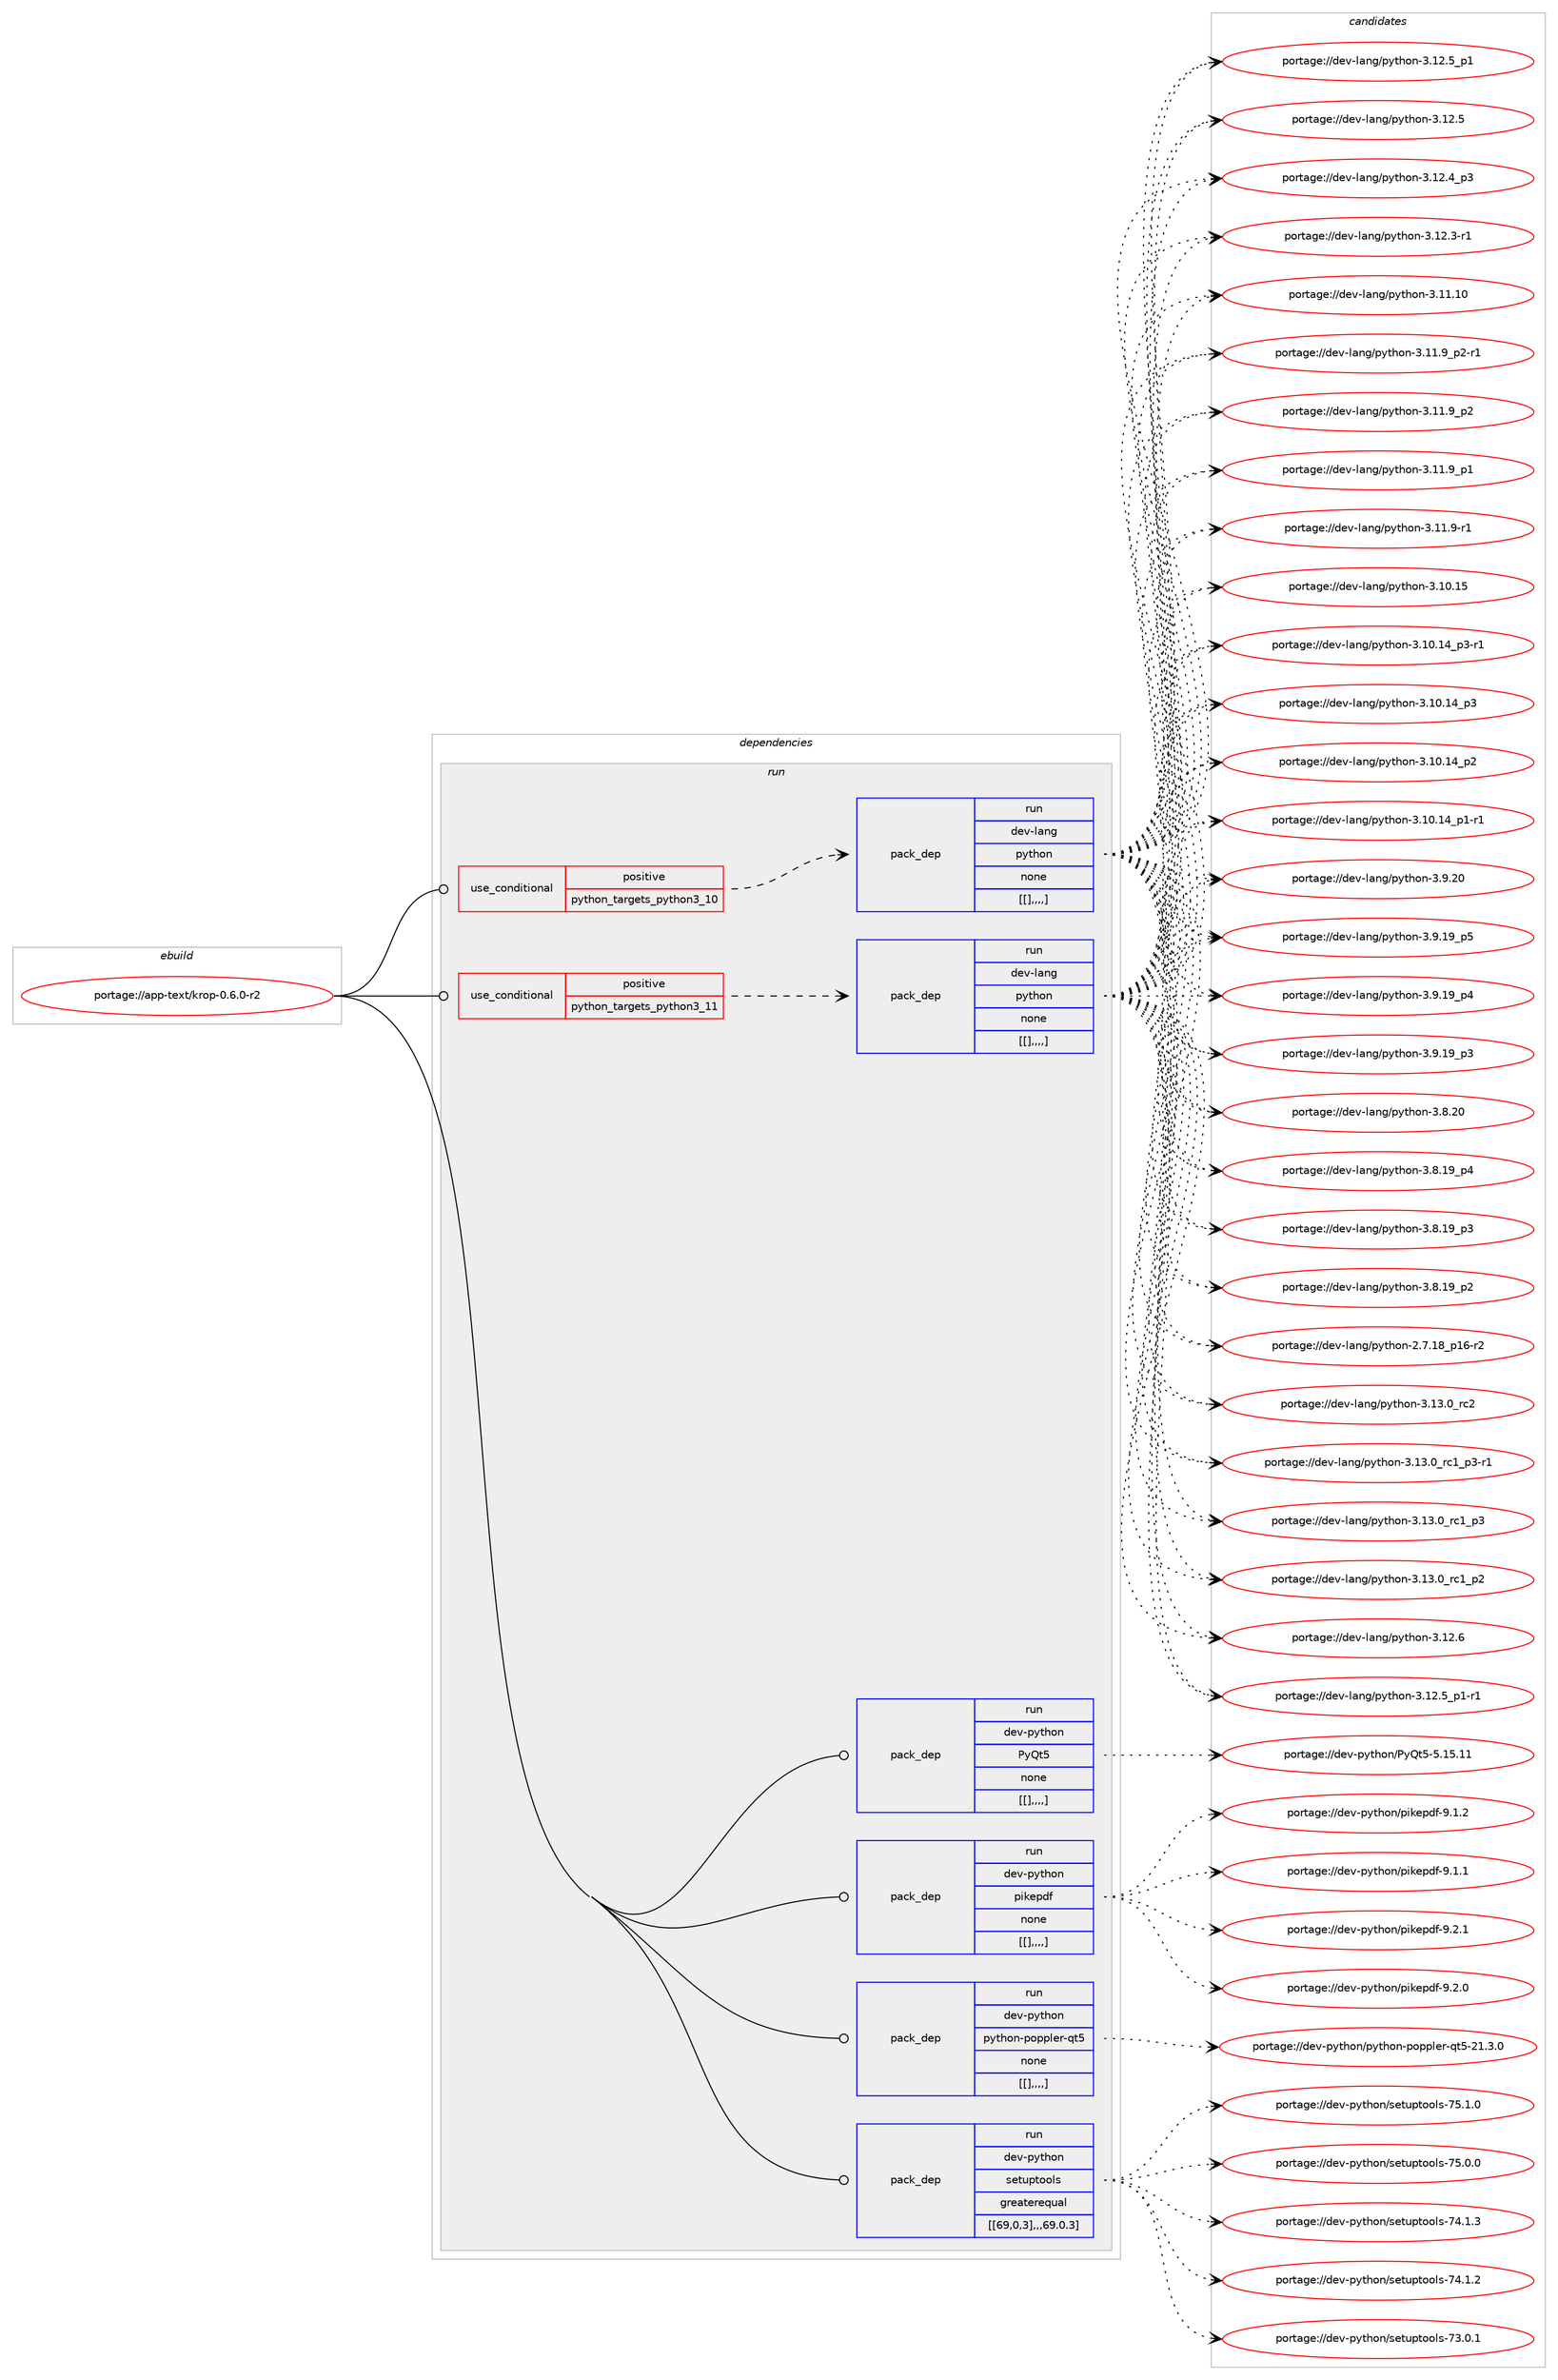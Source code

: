 digraph prolog {

# *************
# Graph options
# *************

newrank=true;
concentrate=true;
compound=true;
graph [rankdir=LR,fontname=Helvetica,fontsize=10,ranksep=1.5];#, ranksep=2.5, nodesep=0.2];
edge  [arrowhead=vee];
node  [fontname=Helvetica,fontsize=10];

# **********
# The ebuild
# **********

subgraph cluster_leftcol {
color=gray;
label=<<i>ebuild</i>>;
id [label="portage://app-text/krop-0.6.0-r2", color=red, width=4, href="../app-text/krop-0.6.0-r2.svg"];
}

# ****************
# The dependencies
# ****************

subgraph cluster_midcol {
color=gray;
label=<<i>dependencies</i>>;
subgraph cluster_compile {
fillcolor="#eeeeee";
style=filled;
label=<<i>compile</i>>;
}
subgraph cluster_compileandrun {
fillcolor="#eeeeee";
style=filled;
label=<<i>compile and run</i>>;
}
subgraph cluster_run {
fillcolor="#eeeeee";
style=filled;
label=<<i>run</i>>;
subgraph cond15357 {
dependency56280 [label=<<TABLE BORDER="0" CELLBORDER="1" CELLSPACING="0" CELLPADDING="4"><TR><TD ROWSPAN="3" CELLPADDING="10">use_conditional</TD></TR><TR><TD>positive</TD></TR><TR><TD>python_targets_python3_10</TD></TR></TABLE>>, shape=none, color=red];
subgraph pack40427 {
dependency56281 [label=<<TABLE BORDER="0" CELLBORDER="1" CELLSPACING="0" CELLPADDING="4" WIDTH="220"><TR><TD ROWSPAN="6" CELLPADDING="30">pack_dep</TD></TR><TR><TD WIDTH="110">run</TD></TR><TR><TD>dev-lang</TD></TR><TR><TD>python</TD></TR><TR><TD>none</TD></TR><TR><TD>[[],,,,]</TD></TR></TABLE>>, shape=none, color=blue];
}
dependency56280:e -> dependency56281:w [weight=20,style="dashed",arrowhead="vee"];
}
id:e -> dependency56280:w [weight=20,style="solid",arrowhead="odot"];
subgraph cond15358 {
dependency56282 [label=<<TABLE BORDER="0" CELLBORDER="1" CELLSPACING="0" CELLPADDING="4"><TR><TD ROWSPAN="3" CELLPADDING="10">use_conditional</TD></TR><TR><TD>positive</TD></TR><TR><TD>python_targets_python3_11</TD></TR></TABLE>>, shape=none, color=red];
subgraph pack40428 {
dependency56283 [label=<<TABLE BORDER="0" CELLBORDER="1" CELLSPACING="0" CELLPADDING="4" WIDTH="220"><TR><TD ROWSPAN="6" CELLPADDING="30">pack_dep</TD></TR><TR><TD WIDTH="110">run</TD></TR><TR><TD>dev-lang</TD></TR><TR><TD>python</TD></TR><TR><TD>none</TD></TR><TR><TD>[[],,,,]</TD></TR></TABLE>>, shape=none, color=blue];
}
dependency56282:e -> dependency56283:w [weight=20,style="dashed",arrowhead="vee"];
}
id:e -> dependency56282:w [weight=20,style="solid",arrowhead="odot"];
subgraph pack40429 {
dependency56284 [label=<<TABLE BORDER="0" CELLBORDER="1" CELLSPACING="0" CELLPADDING="4" WIDTH="220"><TR><TD ROWSPAN="6" CELLPADDING="30">pack_dep</TD></TR><TR><TD WIDTH="110">run</TD></TR><TR><TD>dev-python</TD></TR><TR><TD>PyQt5</TD></TR><TR><TD>none</TD></TR><TR><TD>[[],,,,]</TD></TR></TABLE>>, shape=none, color=blue];
}
id:e -> dependency56284:w [weight=20,style="solid",arrowhead="odot"];
subgraph pack40430 {
dependency56285 [label=<<TABLE BORDER="0" CELLBORDER="1" CELLSPACING="0" CELLPADDING="4" WIDTH="220"><TR><TD ROWSPAN="6" CELLPADDING="30">pack_dep</TD></TR><TR><TD WIDTH="110">run</TD></TR><TR><TD>dev-python</TD></TR><TR><TD>pikepdf</TD></TR><TR><TD>none</TD></TR><TR><TD>[[],,,,]</TD></TR></TABLE>>, shape=none, color=blue];
}
id:e -> dependency56285:w [weight=20,style="solid",arrowhead="odot"];
subgraph pack40431 {
dependency56286 [label=<<TABLE BORDER="0" CELLBORDER="1" CELLSPACING="0" CELLPADDING="4" WIDTH="220"><TR><TD ROWSPAN="6" CELLPADDING="30">pack_dep</TD></TR><TR><TD WIDTH="110">run</TD></TR><TR><TD>dev-python</TD></TR><TR><TD>python-poppler-qt5</TD></TR><TR><TD>none</TD></TR><TR><TD>[[],,,,]</TD></TR></TABLE>>, shape=none, color=blue];
}
id:e -> dependency56286:w [weight=20,style="solid",arrowhead="odot"];
subgraph pack40432 {
dependency56287 [label=<<TABLE BORDER="0" CELLBORDER="1" CELLSPACING="0" CELLPADDING="4" WIDTH="220"><TR><TD ROWSPAN="6" CELLPADDING="30">pack_dep</TD></TR><TR><TD WIDTH="110">run</TD></TR><TR><TD>dev-python</TD></TR><TR><TD>setuptools</TD></TR><TR><TD>greaterequal</TD></TR><TR><TD>[[69,0,3],,,69.0.3]</TD></TR></TABLE>>, shape=none, color=blue];
}
id:e -> dependency56287:w [weight=20,style="solid",arrowhead="odot"];
}
}

# **************
# The candidates
# **************

subgraph cluster_choices {
rank=same;
color=gray;
label=<<i>candidates</i>>;

subgraph choice40427 {
color=black;
nodesep=1;
choice10010111845108971101034711212111610411111045514649514648951149950 [label="portage://dev-lang/python-3.13.0_rc2", color=red, width=4,href="../dev-lang/python-3.13.0_rc2.svg"];
choice1001011184510897110103471121211161041111104551464951464895114994995112514511449 [label="portage://dev-lang/python-3.13.0_rc1_p3-r1", color=red, width=4,href="../dev-lang/python-3.13.0_rc1_p3-r1.svg"];
choice100101118451089711010347112121116104111110455146495146489511499499511251 [label="portage://dev-lang/python-3.13.0_rc1_p3", color=red, width=4,href="../dev-lang/python-3.13.0_rc1_p3.svg"];
choice100101118451089711010347112121116104111110455146495146489511499499511250 [label="portage://dev-lang/python-3.13.0_rc1_p2", color=red, width=4,href="../dev-lang/python-3.13.0_rc1_p2.svg"];
choice10010111845108971101034711212111610411111045514649504654 [label="portage://dev-lang/python-3.12.6", color=red, width=4,href="../dev-lang/python-3.12.6.svg"];
choice1001011184510897110103471121211161041111104551464950465395112494511449 [label="portage://dev-lang/python-3.12.5_p1-r1", color=red, width=4,href="../dev-lang/python-3.12.5_p1-r1.svg"];
choice100101118451089711010347112121116104111110455146495046539511249 [label="portage://dev-lang/python-3.12.5_p1", color=red, width=4,href="../dev-lang/python-3.12.5_p1.svg"];
choice10010111845108971101034711212111610411111045514649504653 [label="portage://dev-lang/python-3.12.5", color=red, width=4,href="../dev-lang/python-3.12.5.svg"];
choice100101118451089711010347112121116104111110455146495046529511251 [label="portage://dev-lang/python-3.12.4_p3", color=red, width=4,href="../dev-lang/python-3.12.4_p3.svg"];
choice100101118451089711010347112121116104111110455146495046514511449 [label="portage://dev-lang/python-3.12.3-r1", color=red, width=4,href="../dev-lang/python-3.12.3-r1.svg"];
choice1001011184510897110103471121211161041111104551464949464948 [label="portage://dev-lang/python-3.11.10", color=red, width=4,href="../dev-lang/python-3.11.10.svg"];
choice1001011184510897110103471121211161041111104551464949465795112504511449 [label="portage://dev-lang/python-3.11.9_p2-r1", color=red, width=4,href="../dev-lang/python-3.11.9_p2-r1.svg"];
choice100101118451089711010347112121116104111110455146494946579511250 [label="portage://dev-lang/python-3.11.9_p2", color=red, width=4,href="../dev-lang/python-3.11.9_p2.svg"];
choice100101118451089711010347112121116104111110455146494946579511249 [label="portage://dev-lang/python-3.11.9_p1", color=red, width=4,href="../dev-lang/python-3.11.9_p1.svg"];
choice100101118451089711010347112121116104111110455146494946574511449 [label="portage://dev-lang/python-3.11.9-r1", color=red, width=4,href="../dev-lang/python-3.11.9-r1.svg"];
choice1001011184510897110103471121211161041111104551464948464953 [label="portage://dev-lang/python-3.10.15", color=red, width=4,href="../dev-lang/python-3.10.15.svg"];
choice100101118451089711010347112121116104111110455146494846495295112514511449 [label="portage://dev-lang/python-3.10.14_p3-r1", color=red, width=4,href="../dev-lang/python-3.10.14_p3-r1.svg"];
choice10010111845108971101034711212111610411111045514649484649529511251 [label="portage://dev-lang/python-3.10.14_p3", color=red, width=4,href="../dev-lang/python-3.10.14_p3.svg"];
choice10010111845108971101034711212111610411111045514649484649529511250 [label="portage://dev-lang/python-3.10.14_p2", color=red, width=4,href="../dev-lang/python-3.10.14_p2.svg"];
choice100101118451089711010347112121116104111110455146494846495295112494511449 [label="portage://dev-lang/python-3.10.14_p1-r1", color=red, width=4,href="../dev-lang/python-3.10.14_p1-r1.svg"];
choice10010111845108971101034711212111610411111045514657465048 [label="portage://dev-lang/python-3.9.20", color=red, width=4,href="../dev-lang/python-3.9.20.svg"];
choice100101118451089711010347112121116104111110455146574649579511253 [label="portage://dev-lang/python-3.9.19_p5", color=red, width=4,href="../dev-lang/python-3.9.19_p5.svg"];
choice100101118451089711010347112121116104111110455146574649579511252 [label="portage://dev-lang/python-3.9.19_p4", color=red, width=4,href="../dev-lang/python-3.9.19_p4.svg"];
choice100101118451089711010347112121116104111110455146574649579511251 [label="portage://dev-lang/python-3.9.19_p3", color=red, width=4,href="../dev-lang/python-3.9.19_p3.svg"];
choice10010111845108971101034711212111610411111045514656465048 [label="portage://dev-lang/python-3.8.20", color=red, width=4,href="../dev-lang/python-3.8.20.svg"];
choice100101118451089711010347112121116104111110455146564649579511252 [label="portage://dev-lang/python-3.8.19_p4", color=red, width=4,href="../dev-lang/python-3.8.19_p4.svg"];
choice100101118451089711010347112121116104111110455146564649579511251 [label="portage://dev-lang/python-3.8.19_p3", color=red, width=4,href="../dev-lang/python-3.8.19_p3.svg"];
choice100101118451089711010347112121116104111110455146564649579511250 [label="portage://dev-lang/python-3.8.19_p2", color=red, width=4,href="../dev-lang/python-3.8.19_p2.svg"];
choice100101118451089711010347112121116104111110455046554649569511249544511450 [label="portage://dev-lang/python-2.7.18_p16-r2", color=red, width=4,href="../dev-lang/python-2.7.18_p16-r2.svg"];
dependency56281:e -> choice10010111845108971101034711212111610411111045514649514648951149950:w [style=dotted,weight="100"];
dependency56281:e -> choice1001011184510897110103471121211161041111104551464951464895114994995112514511449:w [style=dotted,weight="100"];
dependency56281:e -> choice100101118451089711010347112121116104111110455146495146489511499499511251:w [style=dotted,weight="100"];
dependency56281:e -> choice100101118451089711010347112121116104111110455146495146489511499499511250:w [style=dotted,weight="100"];
dependency56281:e -> choice10010111845108971101034711212111610411111045514649504654:w [style=dotted,weight="100"];
dependency56281:e -> choice1001011184510897110103471121211161041111104551464950465395112494511449:w [style=dotted,weight="100"];
dependency56281:e -> choice100101118451089711010347112121116104111110455146495046539511249:w [style=dotted,weight="100"];
dependency56281:e -> choice10010111845108971101034711212111610411111045514649504653:w [style=dotted,weight="100"];
dependency56281:e -> choice100101118451089711010347112121116104111110455146495046529511251:w [style=dotted,weight="100"];
dependency56281:e -> choice100101118451089711010347112121116104111110455146495046514511449:w [style=dotted,weight="100"];
dependency56281:e -> choice1001011184510897110103471121211161041111104551464949464948:w [style=dotted,weight="100"];
dependency56281:e -> choice1001011184510897110103471121211161041111104551464949465795112504511449:w [style=dotted,weight="100"];
dependency56281:e -> choice100101118451089711010347112121116104111110455146494946579511250:w [style=dotted,weight="100"];
dependency56281:e -> choice100101118451089711010347112121116104111110455146494946579511249:w [style=dotted,weight="100"];
dependency56281:e -> choice100101118451089711010347112121116104111110455146494946574511449:w [style=dotted,weight="100"];
dependency56281:e -> choice1001011184510897110103471121211161041111104551464948464953:w [style=dotted,weight="100"];
dependency56281:e -> choice100101118451089711010347112121116104111110455146494846495295112514511449:w [style=dotted,weight="100"];
dependency56281:e -> choice10010111845108971101034711212111610411111045514649484649529511251:w [style=dotted,weight="100"];
dependency56281:e -> choice10010111845108971101034711212111610411111045514649484649529511250:w [style=dotted,weight="100"];
dependency56281:e -> choice100101118451089711010347112121116104111110455146494846495295112494511449:w [style=dotted,weight="100"];
dependency56281:e -> choice10010111845108971101034711212111610411111045514657465048:w [style=dotted,weight="100"];
dependency56281:e -> choice100101118451089711010347112121116104111110455146574649579511253:w [style=dotted,weight="100"];
dependency56281:e -> choice100101118451089711010347112121116104111110455146574649579511252:w [style=dotted,weight="100"];
dependency56281:e -> choice100101118451089711010347112121116104111110455146574649579511251:w [style=dotted,weight="100"];
dependency56281:e -> choice10010111845108971101034711212111610411111045514656465048:w [style=dotted,weight="100"];
dependency56281:e -> choice100101118451089711010347112121116104111110455146564649579511252:w [style=dotted,weight="100"];
dependency56281:e -> choice100101118451089711010347112121116104111110455146564649579511251:w [style=dotted,weight="100"];
dependency56281:e -> choice100101118451089711010347112121116104111110455146564649579511250:w [style=dotted,weight="100"];
dependency56281:e -> choice100101118451089711010347112121116104111110455046554649569511249544511450:w [style=dotted,weight="100"];
}
subgraph choice40428 {
color=black;
nodesep=1;
choice10010111845108971101034711212111610411111045514649514648951149950 [label="portage://dev-lang/python-3.13.0_rc2", color=red, width=4,href="../dev-lang/python-3.13.0_rc2.svg"];
choice1001011184510897110103471121211161041111104551464951464895114994995112514511449 [label="portage://dev-lang/python-3.13.0_rc1_p3-r1", color=red, width=4,href="../dev-lang/python-3.13.0_rc1_p3-r1.svg"];
choice100101118451089711010347112121116104111110455146495146489511499499511251 [label="portage://dev-lang/python-3.13.0_rc1_p3", color=red, width=4,href="../dev-lang/python-3.13.0_rc1_p3.svg"];
choice100101118451089711010347112121116104111110455146495146489511499499511250 [label="portage://dev-lang/python-3.13.0_rc1_p2", color=red, width=4,href="../dev-lang/python-3.13.0_rc1_p2.svg"];
choice10010111845108971101034711212111610411111045514649504654 [label="portage://dev-lang/python-3.12.6", color=red, width=4,href="../dev-lang/python-3.12.6.svg"];
choice1001011184510897110103471121211161041111104551464950465395112494511449 [label="portage://dev-lang/python-3.12.5_p1-r1", color=red, width=4,href="../dev-lang/python-3.12.5_p1-r1.svg"];
choice100101118451089711010347112121116104111110455146495046539511249 [label="portage://dev-lang/python-3.12.5_p1", color=red, width=4,href="../dev-lang/python-3.12.5_p1.svg"];
choice10010111845108971101034711212111610411111045514649504653 [label="portage://dev-lang/python-3.12.5", color=red, width=4,href="../dev-lang/python-3.12.5.svg"];
choice100101118451089711010347112121116104111110455146495046529511251 [label="portage://dev-lang/python-3.12.4_p3", color=red, width=4,href="../dev-lang/python-3.12.4_p3.svg"];
choice100101118451089711010347112121116104111110455146495046514511449 [label="portage://dev-lang/python-3.12.3-r1", color=red, width=4,href="../dev-lang/python-3.12.3-r1.svg"];
choice1001011184510897110103471121211161041111104551464949464948 [label="portage://dev-lang/python-3.11.10", color=red, width=4,href="../dev-lang/python-3.11.10.svg"];
choice1001011184510897110103471121211161041111104551464949465795112504511449 [label="portage://dev-lang/python-3.11.9_p2-r1", color=red, width=4,href="../dev-lang/python-3.11.9_p2-r1.svg"];
choice100101118451089711010347112121116104111110455146494946579511250 [label="portage://dev-lang/python-3.11.9_p2", color=red, width=4,href="../dev-lang/python-3.11.9_p2.svg"];
choice100101118451089711010347112121116104111110455146494946579511249 [label="portage://dev-lang/python-3.11.9_p1", color=red, width=4,href="../dev-lang/python-3.11.9_p1.svg"];
choice100101118451089711010347112121116104111110455146494946574511449 [label="portage://dev-lang/python-3.11.9-r1", color=red, width=4,href="../dev-lang/python-3.11.9-r1.svg"];
choice1001011184510897110103471121211161041111104551464948464953 [label="portage://dev-lang/python-3.10.15", color=red, width=4,href="../dev-lang/python-3.10.15.svg"];
choice100101118451089711010347112121116104111110455146494846495295112514511449 [label="portage://dev-lang/python-3.10.14_p3-r1", color=red, width=4,href="../dev-lang/python-3.10.14_p3-r1.svg"];
choice10010111845108971101034711212111610411111045514649484649529511251 [label="portage://dev-lang/python-3.10.14_p3", color=red, width=4,href="../dev-lang/python-3.10.14_p3.svg"];
choice10010111845108971101034711212111610411111045514649484649529511250 [label="portage://dev-lang/python-3.10.14_p2", color=red, width=4,href="../dev-lang/python-3.10.14_p2.svg"];
choice100101118451089711010347112121116104111110455146494846495295112494511449 [label="portage://dev-lang/python-3.10.14_p1-r1", color=red, width=4,href="../dev-lang/python-3.10.14_p1-r1.svg"];
choice10010111845108971101034711212111610411111045514657465048 [label="portage://dev-lang/python-3.9.20", color=red, width=4,href="../dev-lang/python-3.9.20.svg"];
choice100101118451089711010347112121116104111110455146574649579511253 [label="portage://dev-lang/python-3.9.19_p5", color=red, width=4,href="../dev-lang/python-3.9.19_p5.svg"];
choice100101118451089711010347112121116104111110455146574649579511252 [label="portage://dev-lang/python-3.9.19_p4", color=red, width=4,href="../dev-lang/python-3.9.19_p4.svg"];
choice100101118451089711010347112121116104111110455146574649579511251 [label="portage://dev-lang/python-3.9.19_p3", color=red, width=4,href="../dev-lang/python-3.9.19_p3.svg"];
choice10010111845108971101034711212111610411111045514656465048 [label="portage://dev-lang/python-3.8.20", color=red, width=4,href="../dev-lang/python-3.8.20.svg"];
choice100101118451089711010347112121116104111110455146564649579511252 [label="portage://dev-lang/python-3.8.19_p4", color=red, width=4,href="../dev-lang/python-3.8.19_p4.svg"];
choice100101118451089711010347112121116104111110455146564649579511251 [label="portage://dev-lang/python-3.8.19_p3", color=red, width=4,href="../dev-lang/python-3.8.19_p3.svg"];
choice100101118451089711010347112121116104111110455146564649579511250 [label="portage://dev-lang/python-3.8.19_p2", color=red, width=4,href="../dev-lang/python-3.8.19_p2.svg"];
choice100101118451089711010347112121116104111110455046554649569511249544511450 [label="portage://dev-lang/python-2.7.18_p16-r2", color=red, width=4,href="../dev-lang/python-2.7.18_p16-r2.svg"];
dependency56283:e -> choice10010111845108971101034711212111610411111045514649514648951149950:w [style=dotted,weight="100"];
dependency56283:e -> choice1001011184510897110103471121211161041111104551464951464895114994995112514511449:w [style=dotted,weight="100"];
dependency56283:e -> choice100101118451089711010347112121116104111110455146495146489511499499511251:w [style=dotted,weight="100"];
dependency56283:e -> choice100101118451089711010347112121116104111110455146495146489511499499511250:w [style=dotted,weight="100"];
dependency56283:e -> choice10010111845108971101034711212111610411111045514649504654:w [style=dotted,weight="100"];
dependency56283:e -> choice1001011184510897110103471121211161041111104551464950465395112494511449:w [style=dotted,weight="100"];
dependency56283:e -> choice100101118451089711010347112121116104111110455146495046539511249:w [style=dotted,weight="100"];
dependency56283:e -> choice10010111845108971101034711212111610411111045514649504653:w [style=dotted,weight="100"];
dependency56283:e -> choice100101118451089711010347112121116104111110455146495046529511251:w [style=dotted,weight="100"];
dependency56283:e -> choice100101118451089711010347112121116104111110455146495046514511449:w [style=dotted,weight="100"];
dependency56283:e -> choice1001011184510897110103471121211161041111104551464949464948:w [style=dotted,weight="100"];
dependency56283:e -> choice1001011184510897110103471121211161041111104551464949465795112504511449:w [style=dotted,weight="100"];
dependency56283:e -> choice100101118451089711010347112121116104111110455146494946579511250:w [style=dotted,weight="100"];
dependency56283:e -> choice100101118451089711010347112121116104111110455146494946579511249:w [style=dotted,weight="100"];
dependency56283:e -> choice100101118451089711010347112121116104111110455146494946574511449:w [style=dotted,weight="100"];
dependency56283:e -> choice1001011184510897110103471121211161041111104551464948464953:w [style=dotted,weight="100"];
dependency56283:e -> choice100101118451089711010347112121116104111110455146494846495295112514511449:w [style=dotted,weight="100"];
dependency56283:e -> choice10010111845108971101034711212111610411111045514649484649529511251:w [style=dotted,weight="100"];
dependency56283:e -> choice10010111845108971101034711212111610411111045514649484649529511250:w [style=dotted,weight="100"];
dependency56283:e -> choice100101118451089711010347112121116104111110455146494846495295112494511449:w [style=dotted,weight="100"];
dependency56283:e -> choice10010111845108971101034711212111610411111045514657465048:w [style=dotted,weight="100"];
dependency56283:e -> choice100101118451089711010347112121116104111110455146574649579511253:w [style=dotted,weight="100"];
dependency56283:e -> choice100101118451089711010347112121116104111110455146574649579511252:w [style=dotted,weight="100"];
dependency56283:e -> choice100101118451089711010347112121116104111110455146574649579511251:w [style=dotted,weight="100"];
dependency56283:e -> choice10010111845108971101034711212111610411111045514656465048:w [style=dotted,weight="100"];
dependency56283:e -> choice100101118451089711010347112121116104111110455146564649579511252:w [style=dotted,weight="100"];
dependency56283:e -> choice100101118451089711010347112121116104111110455146564649579511251:w [style=dotted,weight="100"];
dependency56283:e -> choice100101118451089711010347112121116104111110455146564649579511250:w [style=dotted,weight="100"];
dependency56283:e -> choice100101118451089711010347112121116104111110455046554649569511249544511450:w [style=dotted,weight="100"];
}
subgraph choice40429 {
color=black;
nodesep=1;
choice10010111845112121116104111110478012181116534553464953464949 [label="portage://dev-python/PyQt5-5.15.11", color=red, width=4,href="../dev-python/PyQt5-5.15.11.svg"];
dependency56284:e -> choice10010111845112121116104111110478012181116534553464953464949:w [style=dotted,weight="100"];
}
subgraph choice40430 {
color=black;
nodesep=1;
choice1001011184511212111610411111047112105107101112100102455746504649 [label="portage://dev-python/pikepdf-9.2.1", color=red, width=4,href="../dev-python/pikepdf-9.2.1.svg"];
choice1001011184511212111610411111047112105107101112100102455746504648 [label="portage://dev-python/pikepdf-9.2.0", color=red, width=4,href="../dev-python/pikepdf-9.2.0.svg"];
choice1001011184511212111610411111047112105107101112100102455746494650 [label="portage://dev-python/pikepdf-9.1.2", color=red, width=4,href="../dev-python/pikepdf-9.1.2.svg"];
choice1001011184511212111610411111047112105107101112100102455746494649 [label="portage://dev-python/pikepdf-9.1.1", color=red, width=4,href="../dev-python/pikepdf-9.1.1.svg"];
dependency56285:e -> choice1001011184511212111610411111047112105107101112100102455746504649:w [style=dotted,weight="100"];
dependency56285:e -> choice1001011184511212111610411111047112105107101112100102455746504648:w [style=dotted,weight="100"];
dependency56285:e -> choice1001011184511212111610411111047112105107101112100102455746494650:w [style=dotted,weight="100"];
dependency56285:e -> choice1001011184511212111610411111047112105107101112100102455746494649:w [style=dotted,weight="100"];
}
subgraph choice40431 {
color=black;
nodesep=1;
choice100101118451121211161041111104711212111610411111045112111112112108101114451131165345504946514648 [label="portage://dev-python/python-poppler-qt5-21.3.0", color=red, width=4,href="../dev-python/python-poppler-qt5-21.3.0.svg"];
dependency56286:e -> choice100101118451121211161041111104711212111610411111045112111112112108101114451131165345504946514648:w [style=dotted,weight="100"];
}
subgraph choice40432 {
color=black;
nodesep=1;
choice100101118451121211161041111104711510111611711211611111110811545555346494648 [label="portage://dev-python/setuptools-75.1.0", color=red, width=4,href="../dev-python/setuptools-75.1.0.svg"];
choice100101118451121211161041111104711510111611711211611111110811545555346484648 [label="portage://dev-python/setuptools-75.0.0", color=red, width=4,href="../dev-python/setuptools-75.0.0.svg"];
choice100101118451121211161041111104711510111611711211611111110811545555246494651 [label="portage://dev-python/setuptools-74.1.3", color=red, width=4,href="../dev-python/setuptools-74.1.3.svg"];
choice100101118451121211161041111104711510111611711211611111110811545555246494650 [label="portage://dev-python/setuptools-74.1.2", color=red, width=4,href="../dev-python/setuptools-74.1.2.svg"];
choice100101118451121211161041111104711510111611711211611111110811545555146484649 [label="portage://dev-python/setuptools-73.0.1", color=red, width=4,href="../dev-python/setuptools-73.0.1.svg"];
dependency56287:e -> choice100101118451121211161041111104711510111611711211611111110811545555346494648:w [style=dotted,weight="100"];
dependency56287:e -> choice100101118451121211161041111104711510111611711211611111110811545555346484648:w [style=dotted,weight="100"];
dependency56287:e -> choice100101118451121211161041111104711510111611711211611111110811545555246494651:w [style=dotted,weight="100"];
dependency56287:e -> choice100101118451121211161041111104711510111611711211611111110811545555246494650:w [style=dotted,weight="100"];
dependency56287:e -> choice100101118451121211161041111104711510111611711211611111110811545555146484649:w [style=dotted,weight="100"];
}
}

}
